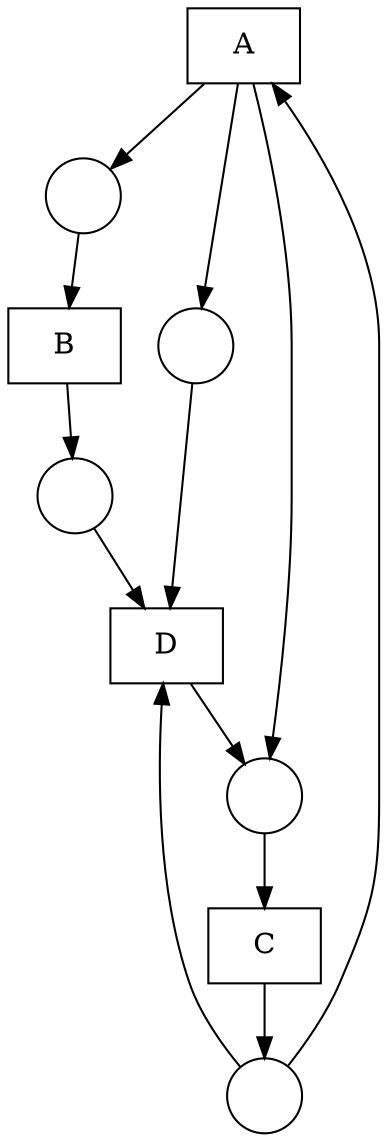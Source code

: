 digraph "Fittest net" {
	node [shape=box]
	A [label=A]
	D [label=D]
	B [label=B]
	C [label=C]
	node [shape=circle]
	1 [label=" "]
	2 [label=" "]
	3 [label=" "]
	4 [label=" "]
	5 [label=" "]
	1 -> A
	A -> 5
	A -> 2
	A -> 4
	4 -> D
	3 -> D
	1 -> D
	D -> 5
	2 -> B
	B -> 3
	5 -> C
	C -> 1
}
